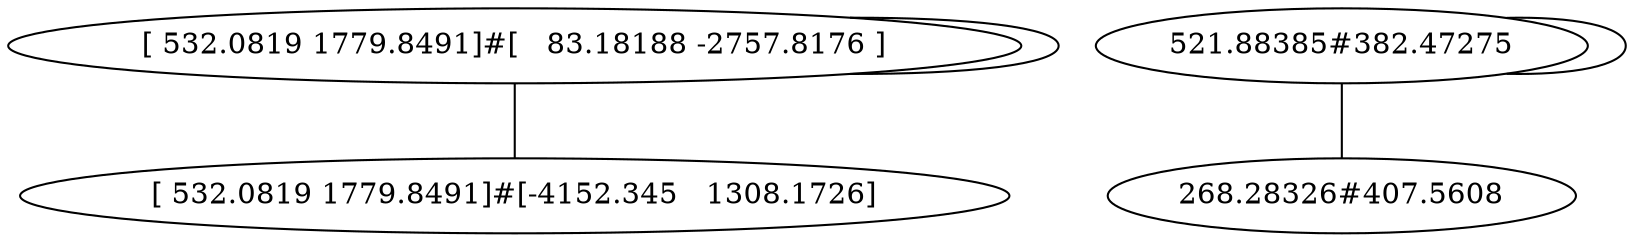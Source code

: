 graph  {
"[ 532.0819 1779.8491]#[   83.18188 -2757.8176 ]";
"[ 532.0819 1779.8491]#[-4152.345   1308.1726]";
"521.88385#382.47275";
"268.28326#407.5608";
"[ 532.0819 1779.8491]#[   83.18188 -2757.8176 ]" -- "[ 532.0819 1779.8491]#[   83.18188 -2757.8176 ]";
"[ 532.0819 1779.8491]#[   83.18188 -2757.8176 ]" -- "[ 532.0819 1779.8491]#[-4152.345   1308.1726]";
"521.88385#382.47275" -- "521.88385#382.47275";
"521.88385#382.47275" -- "268.28326#407.5608";
}
